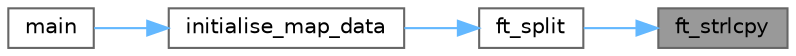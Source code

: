 digraph "ft_strlcpy"
{
 // INTERACTIVE_SVG=YES
 // LATEX_PDF_SIZE
  bgcolor="transparent";
  edge [fontname=Helvetica,fontsize=10,labelfontname=Helvetica,labelfontsize=10];
  node [fontname=Helvetica,fontsize=10,shape=box,height=0.2,width=0.4];
  rankdir="RL";
  Node1 [label="ft_strlcpy",height=0.2,width=0.4,color="gray40", fillcolor="grey60", style="filled", fontcolor="black",tooltip="Copy a string to a destination buffer with a specified maximum size."];
  Node1 -> Node2 [dir="back",color="steelblue1",style="solid"];
  Node2 [label="ft_split",height=0.2,width=0.4,color="grey40", fillcolor="white", style="filled",URL="$ft__split_8c.html#aa65c9de65051c8c589286cf133c4a1f4",tooltip="Splits a string into an array of strings based on a given delimiter."];
  Node2 -> Node3 [dir="back",color="steelblue1",style="solid"];
  Node3 [label="initialise_map_data",height=0.2,width=0.4,color="grey40", fillcolor="white", style="filled",URL="$draw__map__utils_8c.html#a5fa910f318c64f5de1f230726dfe8540",tooltip="Initializes map data."];
  Node3 -> Node4 [dir="back",color="steelblue1",style="solid"];
  Node4 [label="main",height=0.2,width=0.4,color="grey40", fillcolor="white", style="filled",URL="$main_8c.html#a3c04138a5bfe5d72780bb7e82a18e627",tooltip=" "];
}

